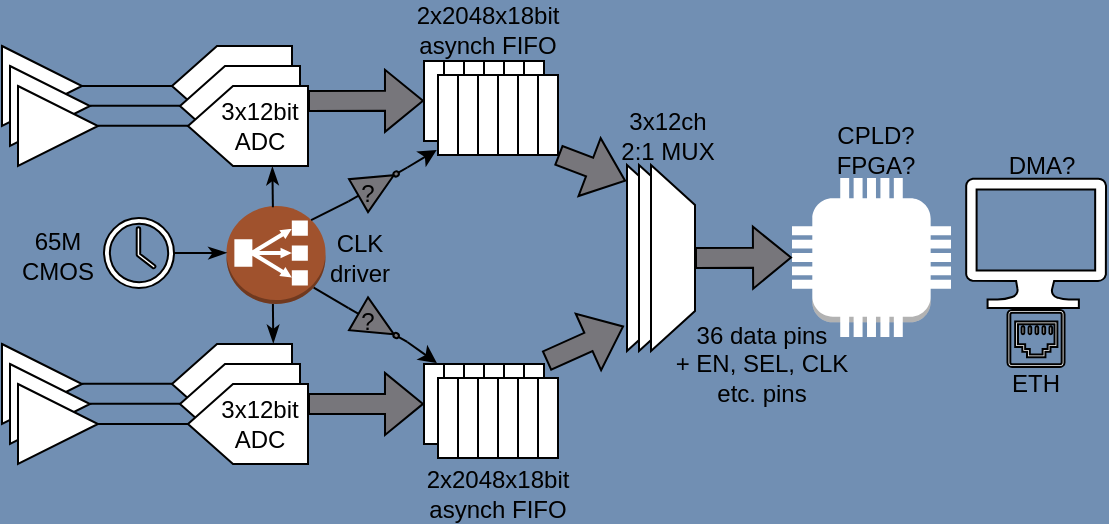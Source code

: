 <mxfile version="24.6.5" type="github">
  <diagram name="Page-1" id="jmYyxMxFKMTEYZxG9lPR">
    <mxGraphModel dx="574" dy="339" grid="1" gridSize="10" guides="1" tooltips="1" connect="1" arrows="1" fold="1" page="1" pageScale="1" pageWidth="850" pageHeight="1100" background="#718FB3" math="0" shadow="0">
      <root>
        <mxCell id="0" />
        <mxCell id="1" parent="0" />
        <mxCell id="bR-4oArYyXdeXGkrvtgy-1" value="" style="shape=offPageConnector;whiteSpace=wrap;html=1;rotation=90;" parent="1" vertex="1">
          <mxGeometry x="144" y="180" width="40" height="60" as="geometry" />
        </mxCell>
        <mxCell id="bR-4oArYyXdeXGkrvtgy-2" value="" style="shape=offPageConnector;whiteSpace=wrap;html=1;rotation=90;" parent="1" vertex="1">
          <mxGeometry x="148" y="190" width="40" height="60" as="geometry" />
        </mxCell>
        <mxCell id="bR-4oArYyXdeXGkrvtgy-3" value="" style="shape=offPageConnector;whiteSpace=wrap;html=1;rotation=90;" parent="1" vertex="1">
          <mxGeometry x="152" y="200" width="40" height="60" as="geometry" />
        </mxCell>
        <mxCell id="bR-4oArYyXdeXGkrvtgy-4" value="" style="shape=offPageConnector;whiteSpace=wrap;html=1;rotation=90;" parent="1" vertex="1">
          <mxGeometry x="144" y="329" width="40" height="60" as="geometry" />
        </mxCell>
        <mxCell id="bR-4oArYyXdeXGkrvtgy-5" value="" style="shape=offPageConnector;whiteSpace=wrap;html=1;rotation=90;" parent="1" vertex="1">
          <mxGeometry x="148" y="339" width="40" height="60" as="geometry" />
        </mxCell>
        <mxCell id="bR-4oArYyXdeXGkrvtgy-6" value="" style="shape=offPageConnector;whiteSpace=wrap;html=1;rotation=90;" parent="1" vertex="1">
          <mxGeometry x="152" y="349" width="40" height="60" as="geometry" />
        </mxCell>
        <mxCell id="bR-4oArYyXdeXGkrvtgy-7" value="" style="triangle;whiteSpace=wrap;html=1;" parent="1" vertex="1">
          <mxGeometry x="49" y="190" width="40" height="40" as="geometry" />
        </mxCell>
        <mxCell id="bR-4oArYyXdeXGkrvtgy-8" value="" style="triangle;whiteSpace=wrap;html=1;" parent="1" vertex="1">
          <mxGeometry x="53" y="200" width="40" height="40" as="geometry" />
        </mxCell>
        <mxCell id="bR-4oArYyXdeXGkrvtgy-9" value="" style="triangle;whiteSpace=wrap;html=1;" parent="1" vertex="1">
          <mxGeometry x="57" y="210" width="40" height="40" as="geometry" />
        </mxCell>
        <mxCell id="bR-4oArYyXdeXGkrvtgy-10" value="" style="triangle;whiteSpace=wrap;html=1;" parent="1" vertex="1">
          <mxGeometry x="49" y="339" width="40" height="40" as="geometry" />
        </mxCell>
        <mxCell id="bR-4oArYyXdeXGkrvtgy-11" value="" style="triangle;whiteSpace=wrap;html=1;" parent="1" vertex="1">
          <mxGeometry x="53" y="349" width="40" height="40" as="geometry" />
        </mxCell>
        <mxCell id="bR-4oArYyXdeXGkrvtgy-13" style="edgeStyle=orthogonalEdgeStyle;rounded=0;orthogonalLoop=1;jettySize=auto;html=1;entryX=0.5;entryY=1;entryDx=0;entryDy=0;strokeColor=default;curved=0;startArrow=none;startFill=0;endArrow=none;endFill=0;" parent="1" source="bR-4oArYyXdeXGkrvtgy-12" target="bR-4oArYyXdeXGkrvtgy-6" edge="1">
          <mxGeometry relative="1" as="geometry" />
        </mxCell>
        <mxCell id="bR-4oArYyXdeXGkrvtgy-12" value="" style="triangle;whiteSpace=wrap;html=1;" parent="1" vertex="1">
          <mxGeometry x="57" y="359" width="40" height="40" as="geometry" />
        </mxCell>
        <mxCell id="bR-4oArYyXdeXGkrvtgy-14" style="edgeStyle=orthogonalEdgeStyle;rounded=0;orthogonalLoop=1;jettySize=auto;html=1;entryX=0.5;entryY=1;entryDx=0;entryDy=0;strokeColor=default;curved=0;startArrow=none;startFill=0;endArrow=none;endFill=0;" parent="1" edge="1">
          <mxGeometry relative="1" as="geometry">
            <mxPoint x="93" y="368.92" as="sourcePoint" />
            <mxPoint x="138" y="368.92" as="targetPoint" />
          </mxGeometry>
        </mxCell>
        <mxCell id="bR-4oArYyXdeXGkrvtgy-15" style="edgeStyle=orthogonalEdgeStyle;rounded=0;orthogonalLoop=1;jettySize=auto;html=1;entryX=0.5;entryY=1;entryDx=0;entryDy=0;strokeColor=default;curved=0;startArrow=none;startFill=0;endArrow=none;endFill=0;" parent="1" edge="1">
          <mxGeometry relative="1" as="geometry">
            <mxPoint x="89" y="358.91" as="sourcePoint" />
            <mxPoint x="134" y="358.91" as="targetPoint" />
          </mxGeometry>
        </mxCell>
        <mxCell id="bR-4oArYyXdeXGkrvtgy-16" style="edgeStyle=orthogonalEdgeStyle;rounded=0;orthogonalLoop=1;jettySize=auto;html=1;entryX=0.5;entryY=1;entryDx=0;entryDy=0;strokeColor=default;curved=0;startArrow=none;startFill=0;endArrow=none;endFill=0;" parent="1" edge="1">
          <mxGeometry relative="1" as="geometry">
            <mxPoint x="97" y="229.89" as="sourcePoint" />
            <mxPoint x="142" y="229.89" as="targetPoint" />
          </mxGeometry>
        </mxCell>
        <mxCell id="bR-4oArYyXdeXGkrvtgy-17" style="edgeStyle=orthogonalEdgeStyle;rounded=0;orthogonalLoop=1;jettySize=auto;html=1;entryX=0.5;entryY=1;entryDx=0;entryDy=0;strokeColor=default;curved=0;startArrow=none;startFill=0;endArrow=none;endFill=0;" parent="1" edge="1">
          <mxGeometry relative="1" as="geometry">
            <mxPoint x="93" y="219.86" as="sourcePoint" />
            <mxPoint x="138" y="219.86" as="targetPoint" />
          </mxGeometry>
        </mxCell>
        <mxCell id="bR-4oArYyXdeXGkrvtgy-18" style="edgeStyle=orthogonalEdgeStyle;rounded=0;orthogonalLoop=1;jettySize=auto;html=1;entryX=0.5;entryY=1;entryDx=0;entryDy=0;strokeColor=default;curved=0;startArrow=none;startFill=0;endArrow=none;endFill=0;" parent="1" edge="1">
          <mxGeometry relative="1" as="geometry">
            <mxPoint x="89" y="210" as="sourcePoint" />
            <mxPoint x="134" y="210" as="targetPoint" />
          </mxGeometry>
        </mxCell>
        <mxCell id="bR-4oArYyXdeXGkrvtgy-19" value="&lt;div&gt;3x12bit&lt;/div&gt;&lt;div&gt;ADC&lt;/div&gt;" style="text;html=1;align=center;verticalAlign=middle;whiteSpace=wrap;rounded=0;" parent="1" vertex="1">
          <mxGeometry x="160" y="222.5" width="36" height="15" as="geometry" />
        </mxCell>
        <mxCell id="bR-4oArYyXdeXGkrvtgy-20" value="&lt;div&gt;3x12bit&lt;/div&gt;&lt;div&gt;ADC&lt;/div&gt;" style="text;html=1;align=center;verticalAlign=middle;whiteSpace=wrap;rounded=0;" parent="1" vertex="1">
          <mxGeometry x="160" y="371.5" width="36" height="15" as="geometry" />
        </mxCell>
        <mxCell id="bR-4oArYyXdeXGkrvtgy-21" value="" style="rounded=0;whiteSpace=wrap;html=1;" parent="1" vertex="1">
          <mxGeometry x="260" y="197.5" width="10" height="40" as="geometry" />
        </mxCell>
        <mxCell id="bR-4oArYyXdeXGkrvtgy-22" value="" style="rounded=0;whiteSpace=wrap;html=1;" parent="1" vertex="1">
          <mxGeometry x="270" y="197.5" width="10" height="40" as="geometry" />
        </mxCell>
        <mxCell id="bR-4oArYyXdeXGkrvtgy-23" value="" style="rounded=0;whiteSpace=wrap;html=1;" parent="1" vertex="1">
          <mxGeometry x="280" y="197.5" width="10" height="40" as="geometry" />
        </mxCell>
        <mxCell id="bR-4oArYyXdeXGkrvtgy-24" value="" style="rounded=0;whiteSpace=wrap;html=1;" parent="1" vertex="1">
          <mxGeometry x="290" y="197.5" width="10" height="40" as="geometry" />
        </mxCell>
        <mxCell id="bR-4oArYyXdeXGkrvtgy-25" value="" style="rounded=0;whiteSpace=wrap;html=1;" parent="1" vertex="1">
          <mxGeometry x="300" y="197.5" width="10" height="40" as="geometry" />
        </mxCell>
        <mxCell id="bR-4oArYyXdeXGkrvtgy-26" value="" style="rounded=0;whiteSpace=wrap;html=1;" parent="1" vertex="1">
          <mxGeometry x="310" y="197.5" width="10" height="40" as="geometry" />
        </mxCell>
        <mxCell id="bR-4oArYyXdeXGkrvtgy-27" value="" style="rounded=0;whiteSpace=wrap;html=1;" parent="1" vertex="1">
          <mxGeometry x="260" y="349" width="10" height="40" as="geometry" />
        </mxCell>
        <mxCell id="bR-4oArYyXdeXGkrvtgy-28" value="" style="rounded=0;whiteSpace=wrap;html=1;" parent="1" vertex="1">
          <mxGeometry x="270" y="349" width="10" height="40" as="geometry" />
        </mxCell>
        <mxCell id="bR-4oArYyXdeXGkrvtgy-29" value="" style="rounded=0;whiteSpace=wrap;html=1;" parent="1" vertex="1">
          <mxGeometry x="280" y="349" width="10" height="40" as="geometry" />
        </mxCell>
        <mxCell id="bR-4oArYyXdeXGkrvtgy-30" value="" style="rounded=0;whiteSpace=wrap;html=1;" parent="1" vertex="1">
          <mxGeometry x="290" y="349" width="10" height="40" as="geometry" />
        </mxCell>
        <mxCell id="bR-4oArYyXdeXGkrvtgy-31" value="" style="rounded=0;whiteSpace=wrap;html=1;" parent="1" vertex="1">
          <mxGeometry x="300" y="349" width="10" height="40" as="geometry" />
        </mxCell>
        <mxCell id="bR-4oArYyXdeXGkrvtgy-32" value="" style="rounded=0;whiteSpace=wrap;html=1;" parent="1" vertex="1">
          <mxGeometry x="310" y="349" width="10" height="40" as="geometry" />
        </mxCell>
        <mxCell id="bR-4oArYyXdeXGkrvtgy-35" value="" style="shape=flexArrow;endArrow=classic;html=1;rounded=0;entryX=1;entryY=0.5;entryDx=0;entryDy=0;exitX=0.25;exitY=0;exitDx=0;exitDy=0;fillColor=#77767b;" parent="1" source="bR-4oArYyXdeXGkrvtgy-6" edge="1">
          <mxGeometry width="50" height="50" relative="1" as="geometry">
            <mxPoint x="210" y="369" as="sourcePoint" />
            <mxPoint x="260" y="368.94" as="targetPoint" />
            <Array as="points" />
          </mxGeometry>
        </mxCell>
        <mxCell id="bR-4oArYyXdeXGkrvtgy-36" value="" style="shape=flexArrow;endArrow=classic;html=1;rounded=0;entryX=1;entryY=0.5;entryDx=0;entryDy=0;exitX=0.25;exitY=0;exitDx=0;exitDy=0;fillColor=#77767b;" parent="1" edge="1">
          <mxGeometry width="50" height="50" relative="1" as="geometry">
            <mxPoint x="202" y="217.45" as="sourcePoint" />
            <mxPoint x="260" y="217.39" as="targetPoint" />
            <Array as="points" />
          </mxGeometry>
        </mxCell>
        <mxCell id="bR-4oArYyXdeXGkrvtgy-37" value="&lt;div&gt;2x2048x18bit&lt;/div&gt;&lt;div&gt;asynch FIFO&lt;/div&gt;" style="text;html=1;align=center;verticalAlign=middle;whiteSpace=wrap;rounded=0;" parent="1" vertex="1">
          <mxGeometry x="269" y="174.5" width="46" height="15" as="geometry" />
        </mxCell>
        <mxCell id="bR-4oArYyXdeXGkrvtgy-43" value="&lt;div&gt;&lt;br&gt;&lt;/div&gt;&lt;div&gt;65M&lt;/div&gt;&lt;div&gt;CMOS&lt;br&gt;&lt;/div&gt;" style="text;html=1;align=center;verticalAlign=middle;whiteSpace=wrap;rounded=0;" parent="1" vertex="1">
          <mxGeometry x="51" y="276" width="52" height="23" as="geometry" />
        </mxCell>
        <mxCell id="bR-4oArYyXdeXGkrvtgy-45" value="" style="sketch=0;pointerEvents=1;shadow=0;dashed=0;html=1;labelPosition=center;verticalLabelPosition=bottom;verticalAlign=top;outlineConnect=0;align=center;shape=mxgraph.office.concepts.clock;" parent="1" vertex="1">
          <mxGeometry x="100" y="276" width="35" height="35" as="geometry" />
        </mxCell>
        <mxCell id="bR-4oArYyXdeXGkrvtgy-46" value="" style="outlineConnect=0;dashed=0;verticalLabelPosition=bottom;verticalAlign=top;align=center;html=1;shape=mxgraph.aws3.classic_load_balancer;fillColor=#a0522d;fontColor=#ffffff;strokeColor=#6D1F00;" parent="1" vertex="1">
          <mxGeometry x="161.25" y="270" width="49.5" height="49" as="geometry" />
        </mxCell>
        <mxCell id="bR-4oArYyXdeXGkrvtgy-49" style="edgeStyle=orthogonalEdgeStyle;rounded=0;orthogonalLoop=1;jettySize=auto;html=1;entryX=0.5;entryY=1;entryDx=0;entryDy=0;strokeColor=default;curved=0;startArrow=none;startFill=0;endArrow=classicThin;endFill=1;" parent="1" source="bR-4oArYyXdeXGkrvtgy-45" edge="1">
          <mxGeometry relative="1" as="geometry">
            <mxPoint x="116.25" y="293.42" as="sourcePoint" />
            <mxPoint x="161.25" y="293.42" as="targetPoint" />
          </mxGeometry>
        </mxCell>
        <mxCell id="bR-4oArYyXdeXGkrvtgy-51" style="edgeStyle=orthogonalEdgeStyle;rounded=0;orthogonalLoop=1;jettySize=auto;html=1;strokeColor=default;curved=0;startArrow=none;startFill=0;endArrow=classicThin;endFill=1;entryX=1.012;entryY=0.297;entryDx=0;entryDy=0;entryPerimeter=0;" parent="1" target="bR-4oArYyXdeXGkrvtgy-3" edge="1">
          <mxGeometry relative="1" as="geometry">
            <mxPoint x="184.45" y="270.58" as="sourcePoint" />
            <mxPoint x="190" y="260" as="targetPoint" />
          </mxGeometry>
        </mxCell>
        <mxCell id="bR-4oArYyXdeXGkrvtgy-52" style="edgeStyle=orthogonalEdgeStyle;rounded=0;orthogonalLoop=1;jettySize=auto;html=1;strokeColor=default;curved=0;startArrow=none;startFill=0;endArrow=classicThin;endFill=1;entryX=-0.013;entryY=0.156;entryDx=0;entryDy=0;entryPerimeter=0;" parent="1" target="bR-4oArYyXdeXGkrvtgy-4" edge="1">
          <mxGeometry relative="1" as="geometry">
            <mxPoint x="184.45" y="318.98" as="sourcePoint" />
            <mxPoint x="184" y="298.4" as="targetPoint" />
          </mxGeometry>
        </mxCell>
        <mxCell id="bR-4oArYyXdeXGkrvtgy-54" value="&lt;div&gt;CLK&lt;/div&gt;&lt;div&gt;driver&lt;br&gt;&lt;/div&gt;" style="text;html=1;align=center;verticalAlign=middle;whiteSpace=wrap;rounded=0;" parent="1" vertex="1">
          <mxGeometry x="202" y="284" width="52" height="23" as="geometry" />
        </mxCell>
        <mxCell id="bR-4oArYyXdeXGkrvtgy-55" value="" style="rounded=0;whiteSpace=wrap;html=1;" parent="1" vertex="1">
          <mxGeometry x="267" y="204.5" width="10" height="40" as="geometry" />
        </mxCell>
        <mxCell id="bR-4oArYyXdeXGkrvtgy-56" value="" style="rounded=0;whiteSpace=wrap;html=1;" parent="1" vertex="1">
          <mxGeometry x="277" y="204.5" width="10" height="40" as="geometry" />
        </mxCell>
        <mxCell id="bR-4oArYyXdeXGkrvtgy-57" value="" style="rounded=0;whiteSpace=wrap;html=1;" parent="1" vertex="1">
          <mxGeometry x="287" y="204.5" width="10" height="40" as="geometry" />
        </mxCell>
        <mxCell id="bR-4oArYyXdeXGkrvtgy-58" value="" style="rounded=0;whiteSpace=wrap;html=1;" parent="1" vertex="1">
          <mxGeometry x="297" y="204.5" width="10" height="40" as="geometry" />
        </mxCell>
        <mxCell id="bR-4oArYyXdeXGkrvtgy-59" value="" style="rounded=0;whiteSpace=wrap;html=1;" parent="1" vertex="1">
          <mxGeometry x="307" y="204.5" width="10" height="40" as="geometry" />
        </mxCell>
        <mxCell id="bR-4oArYyXdeXGkrvtgy-60" value="" style="rounded=0;whiteSpace=wrap;html=1;" parent="1" vertex="1">
          <mxGeometry x="317" y="204.5" width="10" height="40" as="geometry" />
        </mxCell>
        <mxCell id="bR-4oArYyXdeXGkrvtgy-61" value="" style="rounded=0;whiteSpace=wrap;html=1;" parent="1" vertex="1">
          <mxGeometry x="267" y="356" width="10" height="40" as="geometry" />
        </mxCell>
        <mxCell id="bR-4oArYyXdeXGkrvtgy-62" value="" style="rounded=0;whiteSpace=wrap;html=1;" parent="1" vertex="1">
          <mxGeometry x="277" y="356" width="10" height="40" as="geometry" />
        </mxCell>
        <mxCell id="bR-4oArYyXdeXGkrvtgy-63" value="" style="rounded=0;whiteSpace=wrap;html=1;" parent="1" vertex="1">
          <mxGeometry x="287" y="356" width="10" height="40" as="geometry" />
        </mxCell>
        <mxCell id="bR-4oArYyXdeXGkrvtgy-64" value="" style="rounded=0;whiteSpace=wrap;html=1;" parent="1" vertex="1">
          <mxGeometry x="297" y="356" width="10" height="40" as="geometry" />
        </mxCell>
        <mxCell id="bR-4oArYyXdeXGkrvtgy-65" value="" style="rounded=0;whiteSpace=wrap;html=1;" parent="1" vertex="1">
          <mxGeometry x="307" y="356" width="10" height="40" as="geometry" />
        </mxCell>
        <mxCell id="bR-4oArYyXdeXGkrvtgy-66" value="" style="rounded=0;whiteSpace=wrap;html=1;" parent="1" vertex="1">
          <mxGeometry x="317" y="356" width="10" height="40" as="geometry" />
        </mxCell>
        <mxCell id="bR-4oArYyXdeXGkrvtgy-68" value="" style="verticalLabelPosition=bottom;shadow=0;dashed=0;align=center;html=1;verticalAlign=top;shape=mxgraph.electrical.logic_gates.inverter_2;rotation=-30;fillColor=#77767B;" parent="1" vertex="1">
          <mxGeometry x="220" y="249.73" width="33.93" height="19" as="geometry" />
        </mxCell>
        <mxCell id="bR-4oArYyXdeXGkrvtgy-71" value="" style="verticalLabelPosition=bottom;shadow=0;dashed=0;align=center;html=1;verticalAlign=top;shape=mxgraph.electrical.logic_gates.inverter_2;rotation=30;fillColor=#77767B;" parent="1" vertex="1">
          <mxGeometry x="220" y="320" width="33.93" height="19" as="geometry" />
        </mxCell>
        <mxCell id="bR-4oArYyXdeXGkrvtgy-72" style="rounded=0;orthogonalLoop=1;jettySize=auto;html=1;entryX=0;entryY=0.5;entryDx=0;entryDy=0;strokeColor=default;startArrow=none;startFill=0;endArrow=none;endFill=0;entryPerimeter=0;exitX=0.881;exitY=0.832;exitDx=0;exitDy=0;exitPerimeter=0;" parent="1" source="bR-4oArYyXdeXGkrvtgy-46" target="bR-4oArYyXdeXGkrvtgy-71" edge="1">
          <mxGeometry relative="1" as="geometry">
            <mxPoint x="202" y="312" as="sourcePoint" />
            <mxPoint x="247" y="312" as="targetPoint" />
          </mxGeometry>
        </mxCell>
        <mxCell id="bR-4oArYyXdeXGkrvtgy-74" style="rounded=0;orthogonalLoop=1;jettySize=auto;html=1;entryX=0;entryY=0.5;entryDx=0;entryDy=0;strokeColor=default;startArrow=none;startFill=0;endArrow=none;endFill=0;entryPerimeter=0;exitX=0.855;exitY=0.145;exitDx=0;exitDy=0;exitPerimeter=0;" parent="1" source="bR-4oArYyXdeXGkrvtgy-46" target="bR-4oArYyXdeXGkrvtgy-68" edge="1">
          <mxGeometry relative="1" as="geometry">
            <mxPoint x="210" y="280" as="sourcePoint" />
            <mxPoint x="220" y="268.73" as="targetPoint" />
            <Array as="points" />
          </mxGeometry>
        </mxCell>
        <mxCell id="bR-4oArYyXdeXGkrvtgy-75" style="rounded=0;orthogonalLoop=1;jettySize=auto;html=1;exitX=1;exitY=0.5;exitDx=0;exitDy=0;exitPerimeter=0;entryX=-0.061;entryY=0.936;entryDx=0;entryDy=0;entryPerimeter=0;" parent="1" source="bR-4oArYyXdeXGkrvtgy-68" target="bR-4oArYyXdeXGkrvtgy-55" edge="1">
          <mxGeometry relative="1" as="geometry" />
        </mxCell>
        <mxCell id="bR-4oArYyXdeXGkrvtgy-76" style="rounded=0;orthogonalLoop=1;jettySize=auto;html=1;exitX=1;exitY=0.5;exitDx=0;exitDy=0;exitPerimeter=0;entryX=0.644;entryY=-0.012;entryDx=0;entryDy=0;entryPerimeter=0;" parent="1" source="bR-4oArYyXdeXGkrvtgy-71" target="bR-4oArYyXdeXGkrvtgy-27" edge="1">
          <mxGeometry relative="1" as="geometry" />
        </mxCell>
        <mxCell id="bR-4oArYyXdeXGkrvtgy-78" value="?" style="text;html=1;align=center;verticalAlign=middle;whiteSpace=wrap;rounded=0;" parent="1" vertex="1">
          <mxGeometry x="226" y="259.73" width="12" height="9" as="geometry" />
        </mxCell>
        <mxCell id="bR-4oArYyXdeXGkrvtgy-79" value="?" style="text;html=1;align=center;verticalAlign=middle;whiteSpace=wrap;rounded=0;" parent="1" vertex="1">
          <mxGeometry x="226" y="323" width="12" height="9" as="geometry" />
        </mxCell>
        <mxCell id="bR-4oArYyXdeXGkrvtgy-80" value="" style="verticalLabelPosition=bottom;html=1;verticalAlign=top;align=center;shape=mxgraph.azure.computer;pointerEvents=1;" parent="1" vertex="1">
          <mxGeometry x="531" y="256.24" width="70" height="64.73" as="geometry" />
        </mxCell>
        <mxCell id="bR-4oArYyXdeXGkrvtgy-83" value="" style="sketch=0;pointerEvents=1;shadow=0;dashed=0;html=1;aspect=fixed;labelPosition=center;verticalLabelPosition=bottom;verticalAlign=top;align=center;outlineConnect=0;shape=mxgraph.vvd.ethernet_port;" parent="1" vertex="1">
          <mxGeometry x="551.75" y="321.99" width="28.5" height="28.5" as="geometry" />
        </mxCell>
        <mxCell id="bR-4oArYyXdeXGkrvtgy-85" value="" style="outlineConnect=0;dashed=0;verticalLabelPosition=bottom;verticalAlign=top;align=center;html=1;shape=mxgraph.aws3.coffee_pot;" parent="1" vertex="1">
          <mxGeometry x="444" y="256.01" width="79.5" height="79.5" as="geometry" />
        </mxCell>
        <mxCell id="bR-4oArYyXdeXGkrvtgy-86" value="CPLD? FPGA?" style="text;html=1;align=center;verticalAlign=middle;whiteSpace=wrap;rounded=0;" parent="1" vertex="1">
          <mxGeometry x="468" y="234.51" width="36" height="15" as="geometry" />
        </mxCell>
        <mxCell id="bR-4oArYyXdeXGkrvtgy-87" value="" style="shape=trapezoid;perimeter=trapezoidPerimeter;whiteSpace=wrap;html=1;fixedSize=1;rotation=90;" parent="1" vertex="1">
          <mxGeometry x="326" y="285" width="93" height="22" as="geometry" />
        </mxCell>
        <mxCell id="bR-4oArYyXdeXGkrvtgy-88" value="" style="shape=flexArrow;endArrow=classic;html=1;rounded=0;entryX=0.5;entryY=1;entryDx=0;entryDy=0;fillColor=#77767b;exitX=1;exitY=1;exitDx=0;exitDy=0;" parent="1" source="bR-4oArYyXdeXGkrvtgy-60" edge="1">
          <mxGeometry width="50" height="50" relative="1" as="geometry">
            <mxPoint x="330" y="250" as="sourcePoint" />
            <mxPoint x="361" y="257.51" as="targetPoint" />
            <Array as="points" />
          </mxGeometry>
        </mxCell>
        <mxCell id="bR-4oArYyXdeXGkrvtgy-89" value="" style="shape=flexArrow;endArrow=classic;html=1;rounded=0;fillColor=#77767b;exitX=1.107;exitY=-0.038;exitDx=0;exitDy=0;exitPerimeter=0;" parent="1" source="bR-4oArYyXdeXGkrvtgy-32" edge="1">
          <mxGeometry width="50" height="50" relative="1" as="geometry">
            <mxPoint x="328" y="342" as="sourcePoint" />
            <mxPoint x="360" y="330" as="targetPoint" />
            <Array as="points" />
          </mxGeometry>
        </mxCell>
        <mxCell id="bR-4oArYyXdeXGkrvtgy-90" value="" style="shape=flexArrow;endArrow=block;html=1;rounded=0;fillColor=#77767b;exitX=0.5;exitY=0;exitDx=0;exitDy=0;entryX=0;entryY=0.5;entryDx=0;entryDy=0;entryPerimeter=0;" parent="1" source="FoGmzmFJKZwqB6k9N8Ff-6" target="bR-4oArYyXdeXGkrvtgy-85" edge="1">
          <mxGeometry width="50" height="50" relative="1" as="geometry">
            <mxPoint x="414.714" y="301.518" as="sourcePoint" />
            <mxPoint x="444" y="290.485" as="targetPoint" />
            <Array as="points" />
          </mxGeometry>
        </mxCell>
        <mxCell id="FoGmzmFJKZwqB6k9N8Ff-5" value="" style="shape=trapezoid;perimeter=trapezoidPerimeter;whiteSpace=wrap;html=1;fixedSize=1;rotation=90;" vertex="1" parent="1">
          <mxGeometry x="332" y="285" width="93" height="22" as="geometry" />
        </mxCell>
        <mxCell id="FoGmzmFJKZwqB6k9N8Ff-6" value="" style="shape=trapezoid;perimeter=trapezoidPerimeter;whiteSpace=wrap;html=1;fixedSize=1;rotation=90;" vertex="1" parent="1">
          <mxGeometry x="338" y="285" width="93" height="22" as="geometry" />
        </mxCell>
        <mxCell id="FoGmzmFJKZwqB6k9N8Ff-7" value="ETH" style="text;html=1;align=center;verticalAlign=middle;whiteSpace=wrap;rounded=0;" vertex="1" parent="1">
          <mxGeometry x="548.25" y="351.5" width="36" height="15" as="geometry" />
        </mxCell>
        <mxCell id="FoGmzmFJKZwqB6k9N8Ff-8" value="&lt;div&gt;3x12ch 2:1 MUX&lt;/div&gt;" style="text;html=1;align=center;verticalAlign=middle;whiteSpace=wrap;rounded=0;" vertex="1" parent="1">
          <mxGeometry x="357" y="227" width="50" height="15" as="geometry" />
        </mxCell>
        <mxCell id="FoGmzmFJKZwqB6k9N8Ff-9" value="DMA?" style="text;html=1;align=center;verticalAlign=middle;whiteSpace=wrap;rounded=0;" vertex="1" parent="1">
          <mxGeometry x="551.25" y="242.51" width="36" height="15" as="geometry" />
        </mxCell>
        <mxCell id="FoGmzmFJKZwqB6k9N8Ff-10" value="&lt;div&gt;2x2048x18bit&lt;/div&gt;&lt;div&gt;asynch FIFO&lt;/div&gt;" style="text;html=1;align=center;verticalAlign=middle;whiteSpace=wrap;rounded=0;" vertex="1" parent="1">
          <mxGeometry x="274" y="406" width="46" height="15" as="geometry" />
        </mxCell>
        <mxCell id="FoGmzmFJKZwqB6k9N8Ff-11" value="&lt;div&gt;36 data pins&lt;/div&gt;&lt;div&gt;+ EN, SEL, CLK etc. pins&lt;br&gt;&lt;/div&gt;" style="text;html=1;align=center;verticalAlign=middle;whiteSpace=wrap;rounded=0;" vertex="1" parent="1">
          <mxGeometry x="384" y="341" width="90" height="15" as="geometry" />
        </mxCell>
      </root>
    </mxGraphModel>
  </diagram>
</mxfile>

